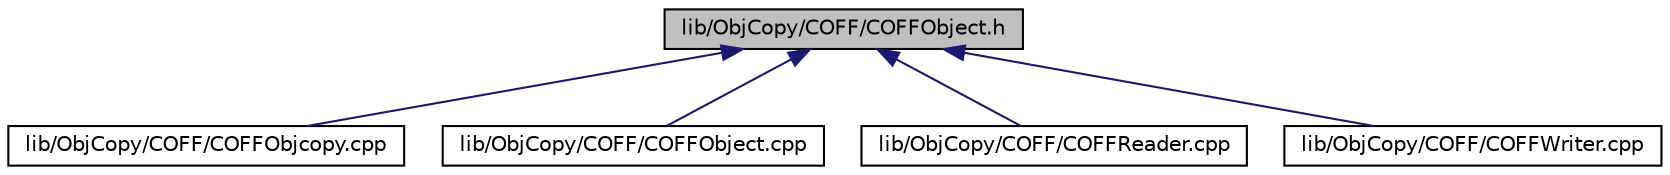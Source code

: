 digraph "lib/ObjCopy/COFF/COFFObject.h"
{
 // LATEX_PDF_SIZE
  bgcolor="transparent";
  edge [fontname="Helvetica",fontsize="10",labelfontname="Helvetica",labelfontsize="10"];
  node [fontname="Helvetica",fontsize="10",shape=record];
  Node1 [label="lib/ObjCopy/COFF/COFFObject.h",height=0.2,width=0.4,color="black", fillcolor="grey75", style="filled", fontcolor="black",tooltip=" "];
  Node1 -> Node2 [dir="back",color="midnightblue",fontsize="10",style="solid",fontname="Helvetica"];
  Node2 [label="lib/ObjCopy/COFF/COFFObjcopy.cpp",height=0.2,width=0.4,color="black",URL="$COFFObjcopy_8cpp.html",tooltip=" "];
  Node1 -> Node3 [dir="back",color="midnightblue",fontsize="10",style="solid",fontname="Helvetica"];
  Node3 [label="lib/ObjCopy/COFF/COFFObject.cpp",height=0.2,width=0.4,color="black",URL="$COFFObject_8cpp.html",tooltip=" "];
  Node1 -> Node4 [dir="back",color="midnightblue",fontsize="10",style="solid",fontname="Helvetica"];
  Node4 [label="lib/ObjCopy/COFF/COFFReader.cpp",height=0.2,width=0.4,color="black",URL="$COFFReader_8cpp.html",tooltip=" "];
  Node1 -> Node5 [dir="back",color="midnightblue",fontsize="10",style="solid",fontname="Helvetica"];
  Node5 [label="lib/ObjCopy/COFF/COFFWriter.cpp",height=0.2,width=0.4,color="black",URL="$COFFWriter_8cpp.html",tooltip=" "];
}
